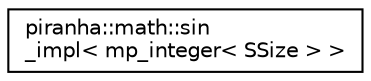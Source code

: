 digraph "Graphical Class Hierarchy"
{
  edge [fontname="Helvetica",fontsize="10",labelfontname="Helvetica",labelfontsize="10"];
  node [fontname="Helvetica",fontsize="10",shape=record];
  rankdir="LR";
  Node0 [label="piranha::math::sin\l_impl\< mp_integer\< SSize \> \>",height=0.2,width=0.4,color="black", fillcolor="white", style="filled",URL="$structpiranha_1_1math_1_1sin__impl_3_01mp__integer_3_01_s_size_01_4_01_4.html",tooltip="Specialisation of the implementation of piranha::math::sin() for piranha::mp_integer. "];
}
